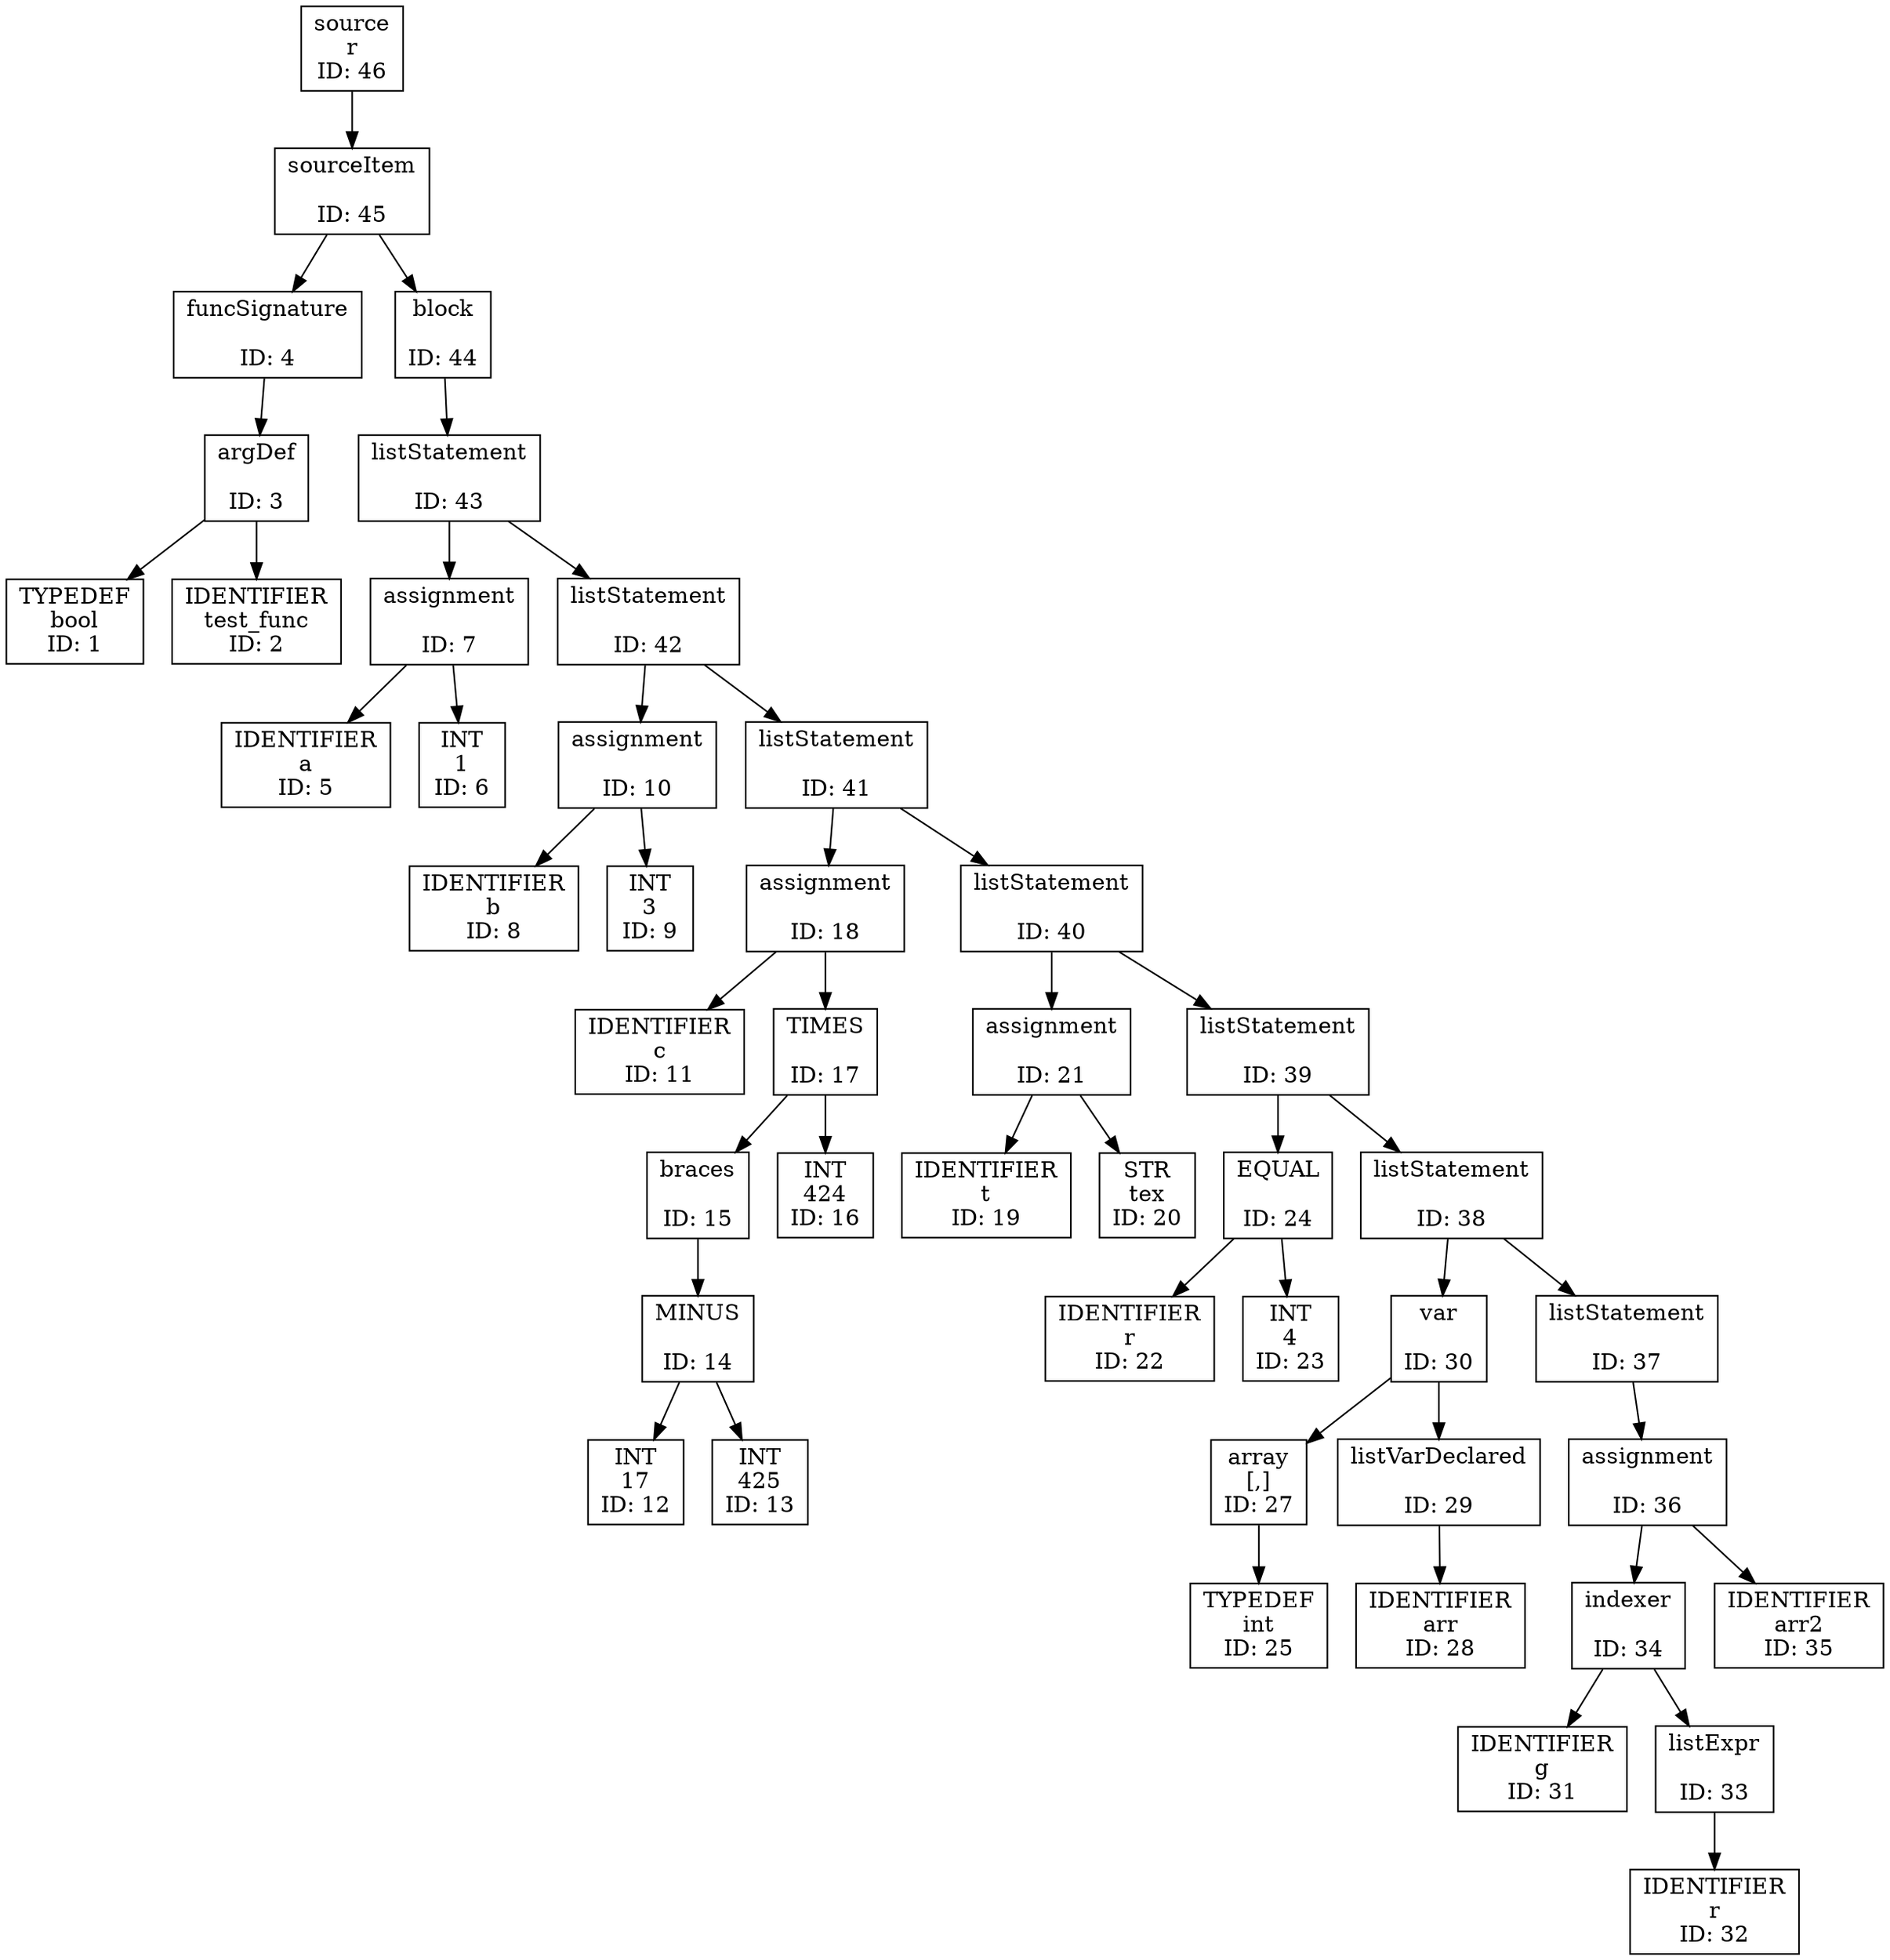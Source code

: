 digraph G {
    node [shape=box];
    "source\nr\nID: 46" -> "sourceItem\n\nID: 45";
    "sourceItem\n\nID: 45" -> "funcSignature\n\nID: 4";
    "funcSignature\n\nID: 4" -> "argDef\n\nID: 3";
    "argDef\n\nID: 3" -> "TYPEDEF\nbool\nID: 1";
    "argDef\n\nID: 3" -> "IDENTIFIER\ntest_func\nID: 2";
    "sourceItem\n\nID: 45" -> "block\n\nID: 44";
    "block\n\nID: 44" -> "listStatement\n\nID: 43";
    "listStatement\n\nID: 43" -> "assignment\n\nID: 7";
    "assignment\n\nID: 7" -> "IDENTIFIER\na\nID: 5";
    "assignment\n\nID: 7" -> "INT\n1\nID: 6";
    "listStatement\n\nID: 43" -> "listStatement\n\nID: 42";
    "listStatement\n\nID: 42" -> "assignment\n\nID: 10";
    "assignment\n\nID: 10" -> "IDENTIFIER\nb\nID: 8";
    "assignment\n\nID: 10" -> "INT\n3\nID: 9";
    "listStatement\n\nID: 42" -> "listStatement\n\nID: 41";
    "listStatement\n\nID: 41" -> "assignment\n\nID: 18";
    "assignment\n\nID: 18" -> "IDENTIFIER\nc\nID: 11";
    "assignment\n\nID: 18" -> "TIMES\n\nID: 17";
    "TIMES\n\nID: 17" -> "braces\n\nID: 15";
    "braces\n\nID: 15" -> "MINUS\n\nID: 14";
    "MINUS\n\nID: 14" -> "INT\n17\nID: 12";
    "MINUS\n\nID: 14" -> "INT\n425\nID: 13";
    "TIMES\n\nID: 17" -> "INT\n424\nID: 16";
    "listStatement\n\nID: 41" -> "listStatement\n\nID: 40";
    "listStatement\n\nID: 40" -> "assignment\n\nID: 21";
    "assignment\n\nID: 21" -> "IDENTIFIER\nt\nID: 19";
    "assignment\n\nID: 21" -> "STR\ntex\nID: 20";
    "listStatement\n\nID: 40" -> "listStatement\n\nID: 39";
    "listStatement\n\nID: 39" -> "EQUAL\n\nID: 24";
    "EQUAL\n\nID: 24" -> "IDENTIFIER\nr\nID: 22";
    "EQUAL\n\nID: 24" -> "INT\n4\nID: 23";
    "listStatement\n\nID: 39" -> "listStatement\n\nID: 38";
    "listStatement\n\nID: 38" -> "var\n\nID: 30";
    "var\n\nID: 30" -> "array\n[,]\nID: 27";
    "array\n[,]\nID: 27" -> "TYPEDEF\nint\nID: 25";
    "var\n\nID: 30" -> "listVarDeclared\n\nID: 29";
    "listVarDeclared\n\nID: 29" -> "IDENTIFIER\narr\nID: 28";
    "listStatement\n\nID: 38" -> "listStatement\n\nID: 37";
    "listStatement\n\nID: 37" -> "assignment\n\nID: 36";
    "assignment\n\nID: 36" -> "indexer\n\nID: 34";
    "indexer\n\nID: 34" -> "IDENTIFIER\ng\nID: 31";
    "indexer\n\nID: 34" -> "listExpr\n\nID: 33";
    "listExpr\n\nID: 33" -> "IDENTIFIER\nr\nID: 32";
    "assignment\n\nID: 36" -> "IDENTIFIER\narr2\nID: 35";
}
